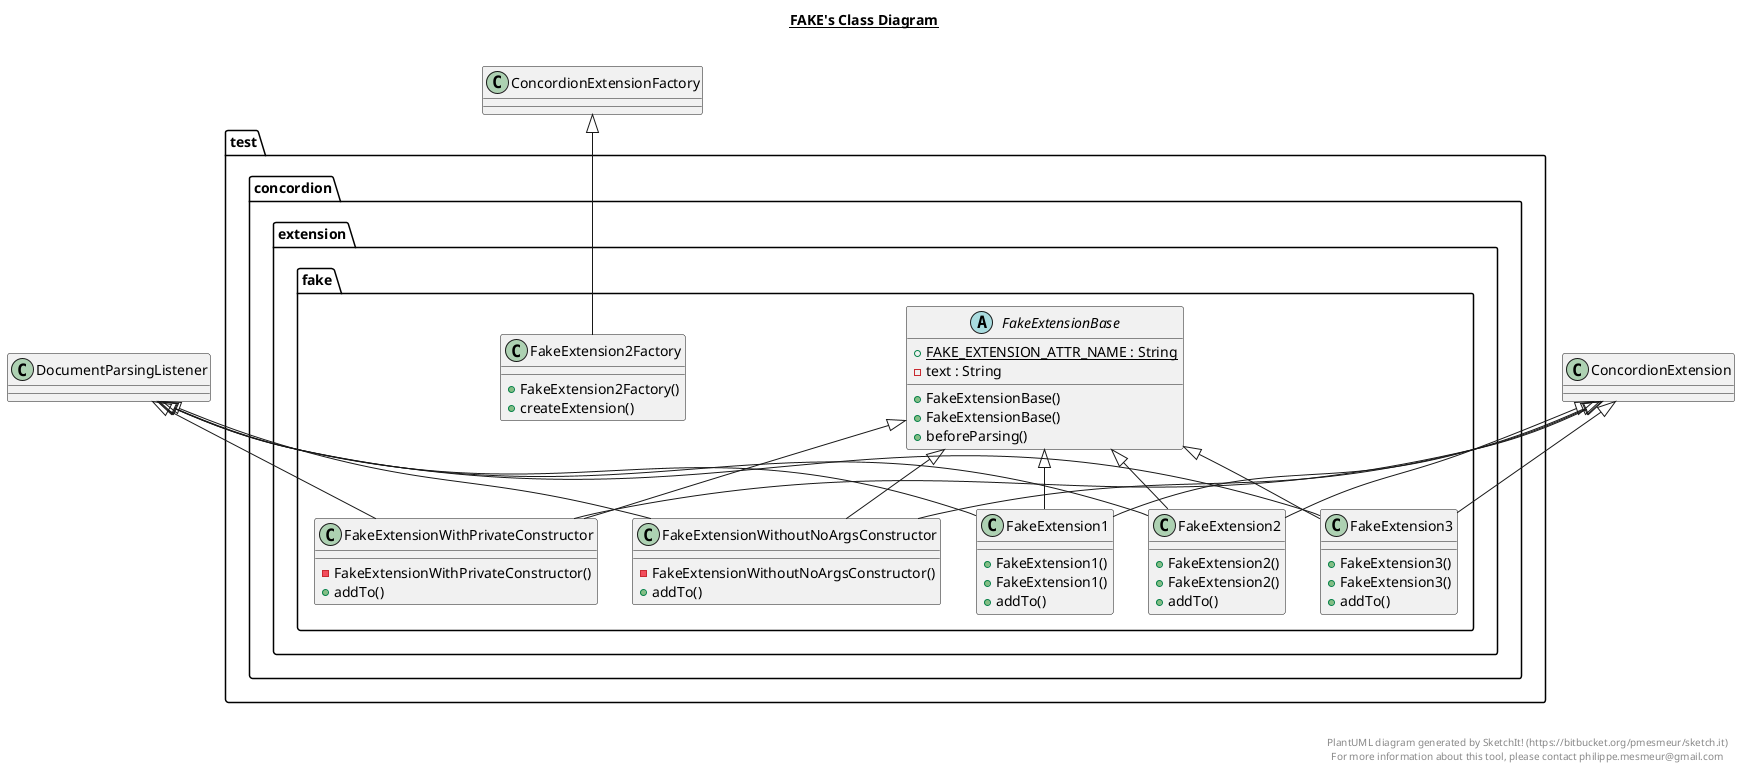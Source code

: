 @startuml

title __FAKE's Class Diagram__\n

  package test.concordion {
    package test.concordion.extension {
      package test.concordion.extension.fake {
        class FakeExtension1 {
            + FakeExtension1()
            + FakeExtension1()
            + addTo()
        }
      }
    }
  }
  

  package test.concordion {
    package test.concordion.extension {
      package test.concordion.extension.fake {
        class FakeExtension2 {
            + FakeExtension2()
            + FakeExtension2()
            + addTo()
        }
      }
    }
  }
  

  package test.concordion {
    package test.concordion.extension {
      package test.concordion.extension.fake {
        class FakeExtension2Factory {
            + FakeExtension2Factory()
            + createExtension()
        }
      }
    }
  }
  

  package test.concordion {
    package test.concordion.extension {
      package test.concordion.extension.fake {
        class FakeExtension3 {
            + FakeExtension3()
            + FakeExtension3()
            + addTo()
        }
      }
    }
  }
  

  package test.concordion {
    package test.concordion.extension {
      package test.concordion.extension.fake {
        abstract class FakeExtensionBase {
            {static} + FAKE_EXTENSION_ATTR_NAME : String
            - text : String
            + FakeExtensionBase()
            + FakeExtensionBase()
            + beforeParsing()
        }
      }
    }
  }
  

  package test.concordion {
    package test.concordion.extension {
      package test.concordion.extension.fake {
        class FakeExtensionWithPrivateConstructor {
            - FakeExtensionWithPrivateConstructor()
            + addTo()
        }
      }
    }
  }
  

  package test.concordion {
    package test.concordion.extension {
      package test.concordion.extension.fake {
        class FakeExtensionWithoutNoArgsConstructor {
            - FakeExtensionWithoutNoArgsConstructor()
            + addTo()
        }
      }
    }
  }
  

  FakeExtension1 -up-|> ConcordionExtension
  FakeExtension1 -up-|> DocumentParsingListener
  FakeExtension1 -up-|> FakeExtensionBase
  FakeExtension2 -up-|> ConcordionExtension
  FakeExtension2 -up-|> DocumentParsingListener
  FakeExtension2 -up-|> FakeExtensionBase
  FakeExtension2Factory -up-|> ConcordionExtensionFactory
  FakeExtension3 -up-|> ConcordionExtension
  FakeExtension3 -up-|> DocumentParsingListener
  FakeExtension3 -up-|> FakeExtensionBase
  FakeExtensionWithPrivateConstructor -up-|> ConcordionExtension
  FakeExtensionWithPrivateConstructor -up-|> DocumentParsingListener
  FakeExtensionWithPrivateConstructor -up-|> FakeExtensionBase
  FakeExtensionWithoutNoArgsConstructor -up-|> ConcordionExtension
  FakeExtensionWithoutNoArgsConstructor -up-|> DocumentParsingListener
  FakeExtensionWithoutNoArgsConstructor -up-|> FakeExtensionBase


right footer


PlantUML diagram generated by SketchIt! (https://bitbucket.org/pmesmeur/sketch.it)
For more information about this tool, please contact philippe.mesmeur@gmail.com
endfooter

@enduml
